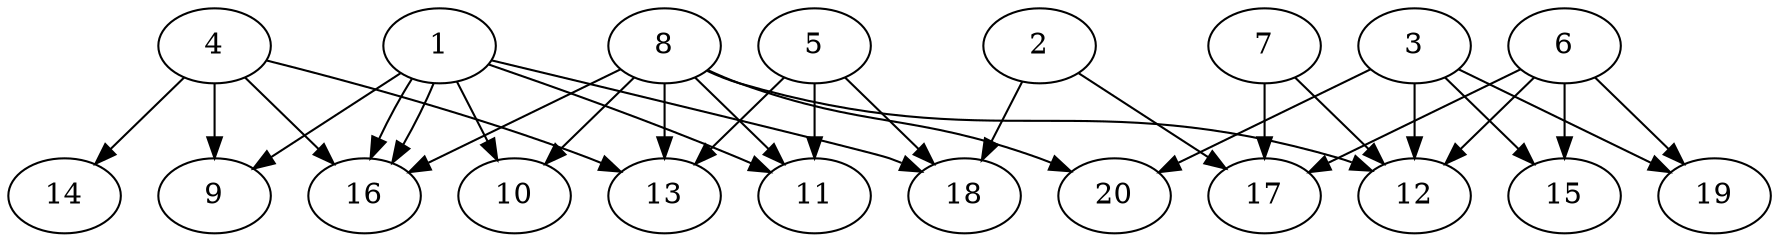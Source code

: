 // DAG automatically generated by daggen at Wed Jul 24 21:26:16 2019
// ./daggen --dot -n 20 --ccr 0.4 --fat 0.8 --regular 0.5 --density 0.5 --mindata 5242880 --maxdata 52428800 
digraph G {
  1 [size="32209920", alpha="0.04", expect_size="12883968"] 
  1 -> 9 [size ="12883968"]
  1 -> 10 [size ="12883968"]
  1 -> 11 [size ="12883968"]
  1 -> 16 [size ="12883968"]
  1 -> 16 [size ="12883968"]
  1 -> 18 [size ="12883968"]
  2 [size="87339520", alpha="0.15", expect_size="34935808"] 
  2 -> 17 [size ="34935808"]
  2 -> 18 [size ="34935808"]
  3 [size="66769920", alpha="0.02", expect_size="26707968"] 
  3 -> 12 [size ="26707968"]
  3 -> 15 [size ="26707968"]
  3 -> 19 [size ="26707968"]
  3 -> 20 [size ="26707968"]
  4 [size="109317120", alpha="0.01", expect_size="43726848"] 
  4 -> 9 [size ="43726848"]
  4 -> 13 [size ="43726848"]
  4 -> 14 [size ="43726848"]
  4 -> 16 [size ="43726848"]
  5 [size="60869120", alpha="0.02", expect_size="24347648"] 
  5 -> 11 [size ="24347648"]
  5 -> 13 [size ="24347648"]
  5 -> 18 [size ="24347648"]
  6 [size="108577280", alpha="0.13", expect_size="43430912"] 
  6 -> 12 [size ="43430912"]
  6 -> 15 [size ="43430912"]
  6 -> 17 [size ="43430912"]
  6 -> 19 [size ="43430912"]
  7 [size="101250560", alpha="0.09", expect_size="40500224"] 
  7 -> 12 [size ="40500224"]
  7 -> 17 [size ="40500224"]
  8 [size="69800960", alpha="0.11", expect_size="27920384"] 
  8 -> 10 [size ="27920384"]
  8 -> 11 [size ="27920384"]
  8 -> 12 [size ="27920384"]
  8 -> 13 [size ="27920384"]
  8 -> 16 [size ="27920384"]
  8 -> 20 [size ="27920384"]
  9 [size="54466560", alpha="0.06", expect_size="21786624"] 
  10 [size="124247040", alpha="0.12", expect_size="49698816"] 
  11 [size="122931200", alpha="0.05", expect_size="49172480"] 
  12 [size="30348800", alpha="0.06", expect_size="12139520"] 
  13 [size="121664000", alpha="0.11", expect_size="48665600"] 
  14 [size="17692160", alpha="0.14", expect_size="7076864"] 
  15 [size="22758400", alpha="0.08", expect_size="9103360"] 
  16 [size="34286080", alpha="0.11", expect_size="13714432"] 
  17 [size="110748160", alpha="0.07", expect_size="44299264"] 
  18 [size="47795200", alpha="0.15", expect_size="19118080"] 
  19 [size="113786880", alpha="0.12", expect_size="45514752"] 
  20 [size="30584320", alpha="0.04", expect_size="12233728"] 
}
